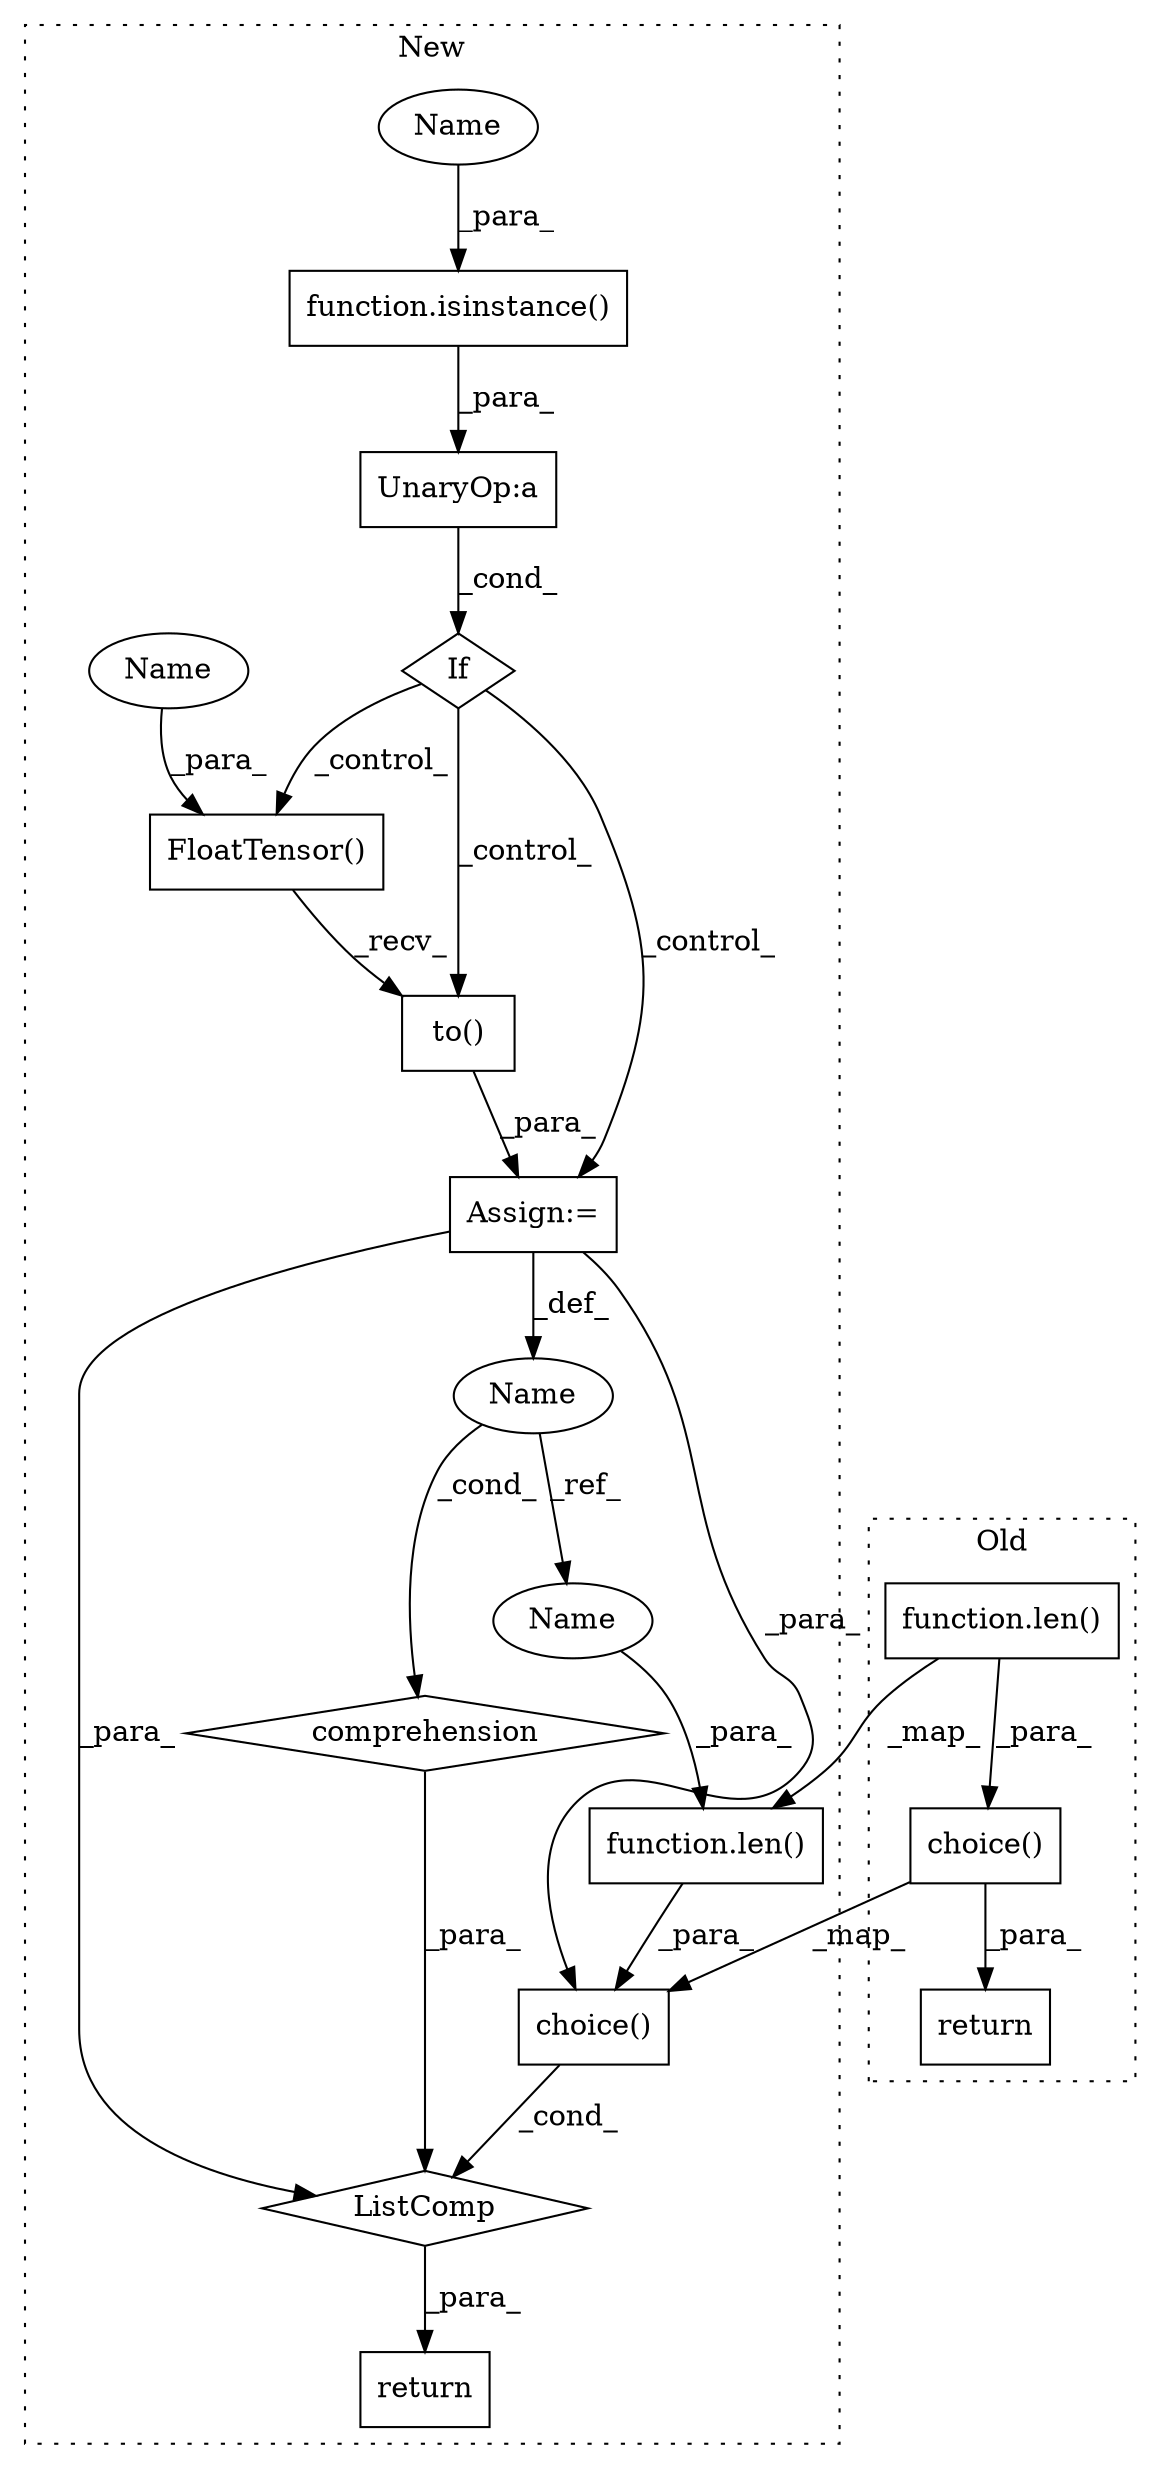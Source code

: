 digraph G {
subgraph cluster0 {
1 [label="return" a="93" s="3683" l="7" shape="box"];
9 [label="function.len()" a="75" s="3649,3660" l="4,1" shape="box"];
15 [label="choice()" a="75" s="3632,3661" l="17,12" shape="box"];
label = "Old";
style="dotted";
}
subgraph cluster1 {
2 [label="FloatTensor()" a="75" s="3558,3582" l="18,1" shape="box"];
3 [label="to()" a="75" s="3558,3593" l="29,1" shape="box"];
4 [label="Assign:=" a="68" s="3555" l="3" shape="box"];
5 [label="If" a="96" s="3496" l="3" shape="diamond"];
6 [label="return" a="93" s="4025" l="7" shape="box"];
7 [label="UnaryOp:a" a="61" s="3499" l="36" shape="box"];
8 [label="function.len()" a="75" s="3976,3984" l="4,1" shape="box"];
10 [label="Name" a="87" s="3999" l="4" shape="ellipse"];
11 [label="comprehension" a="45" s="3995" l="3" shape="diamond"];
12 [label="function.isinstance()" a="75" s="3503,3534" l="11,1" shape="box"];
13 [label="ListComp" a="106" s="3958" l="57" shape="diamond"];
14 [label="choice()" a="75" s="3959,3985" l="17,9" shape="box"];
16 [label="Name" a="87" s="3576" l="6" shape="ellipse"];
17 [label="Name" a="87" s="3514" l="6" shape="ellipse"];
18 [label="Name" a="87" s="3980" l="4" shape="ellipse"];
label = "New";
style="dotted";
}
2 -> 3 [label="_recv_"];
3 -> 4 [label="_para_"];
4 -> 13 [label="_para_"];
4 -> 10 [label="_def_"];
4 -> 14 [label="_para_"];
5 -> 2 [label="_control_"];
5 -> 4 [label="_control_"];
5 -> 3 [label="_control_"];
7 -> 5 [label="_cond_"];
8 -> 14 [label="_para_"];
9 -> 15 [label="_para_"];
9 -> 8 [label="_map_"];
10 -> 11 [label="_cond_"];
10 -> 18 [label="_ref_"];
11 -> 13 [label="_para_"];
12 -> 7 [label="_para_"];
13 -> 6 [label="_para_"];
14 -> 13 [label="_cond_"];
15 -> 1 [label="_para_"];
15 -> 14 [label="_map_"];
16 -> 2 [label="_para_"];
17 -> 12 [label="_para_"];
18 -> 8 [label="_para_"];
}